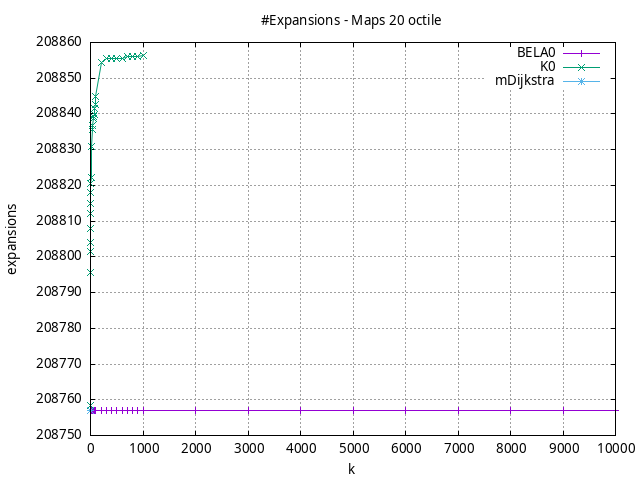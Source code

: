 #!/usr/bin/gnuplot
# -*- coding: utf-8 -*-
#
# results/maps/octile/20/random512-20.brute-force.octile.expansions.gnuplot
#
# Started on 04/03/2024 23:08:55
# Author: Carlos Linares López
set grid
set xlabel "k"
set ylabel "expansions"

set title "#Expansions - Maps 20 octile"

set terminal png enhanced font "Ariel,10"
set output 'random512-20.brute-force.octile.expansions.png'

plot "-" title "BELA0"      with linesp, "-" title "K0"      with linesp, "-" title "mDijkstra"      with linesp

	1 208756.93
	2 208756.93
	3 208756.93
	4 208756.93
	5 208756.93
	6 208756.93
	7 208756.93
	8 208756.93
	9 208756.93
	10 208756.93
	20 208756.93
	30 208756.93
	40 208756.93
	50 208756.93
	60 208756.93
	70 208756.93
	80 208756.93
	90 208756.93
	100 208756.93
	200 208756.93
	300 208756.93
	400 208756.93
	500 208756.93
	600 208756.93
	700 208756.93
	800 208756.93
	900 208756.93
	1000 208756.93
	2000 208756.93
	3000 208756.93
	4000 208756.93
	5000 208756.93
	6000 208756.93
	7000 208756.93
	8000 208756.93
	9000 208756.93
	10000 208756.93
end
	1 208758.53
	2 208795.7
	3 208801.49
	4 208803.95
	5 208808.05
	6 208812.17
	7 208814.85
	8 208817.89
	9 208820.45
	10 208822.08
	20 208830.81
	30 208835.51
	40 208836.78
	50 208838.63
	60 208839.25
	70 208839.91
	80 208841.55
	90 208842.66
	100 208844.75
	200 208854.45
	300 208855.49
	400 208855.49
	500 208855.49
	600 208855.49
	700 208855.97
	800 208855.97
	900 208855.97
	1000 208856.41
end
	1 208756.93
end
